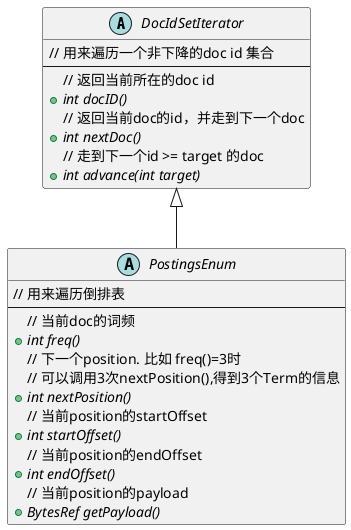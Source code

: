 @startuml

abstract class DocIdSetIterator {
    // 用来遍历一个非下降的doc id 集合
    ---
    // 返回当前所在的doc id
    +{abstract} int docID()
    // 返回当前doc的id，并走到下一个doc
    +{abstract} int nextDoc()
    // 走到下一个id >= target 的doc
    +{abstract}int advance(int target)
}

abstract class PostingsEnum extends DocIdSetIterator{
    // 用来遍历倒排表
    ---
    // 当前doc的词频
    +{abstract} int freq()
    // 下一个position. 比如 freq()=3时
    // 可以调用3次nextPosition(),得到3个Term的信息
    +{abstract} int nextPosition()
    // 当前position的startOffset
    +{abstract} int startOffset()
    // 当前position的endOffset
    +{abstract} int endOffset()
    // 当前position的payload
    +{abstract} BytesRef getPayload()
}
@enduml
